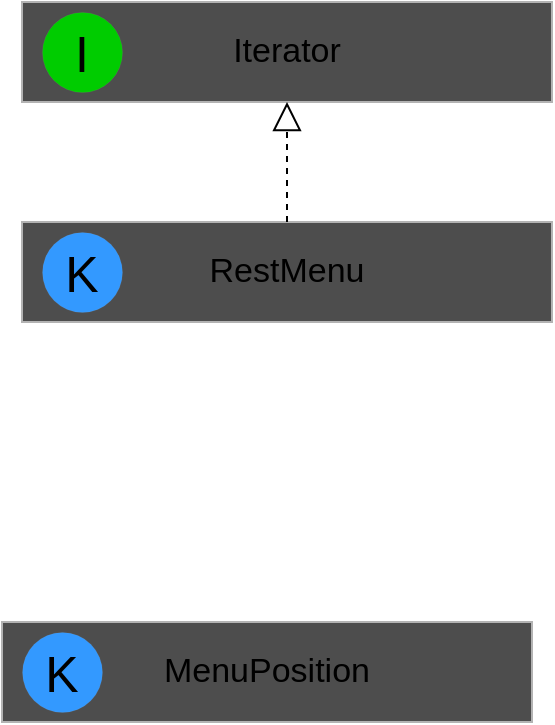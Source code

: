 <mxfile version="20.5.3" type="embed"><diagram id="xlgT1kHV57B-XcPqCDOm" name="Page-1"><mxGraphModel dx="590" dy="563" grid="1" gridSize="10" guides="1" tooltips="1" connect="1" arrows="1" fold="1" page="1" pageScale="1" pageWidth="850" pageHeight="1100" math="0" shadow="0"><root><mxCell id="0"/><mxCell id="1" parent="0"/><mxCell id="2" value="&lt;font style=&quot;font-size: 17px;&quot;&gt;Iterator&lt;/font&gt;" style="rounded=0;whiteSpace=wrap;html=1;fillColor=#4D4D4D;align=center;strokeColor=#B3B3B3;" vertex="1" parent="1"><mxGeometry x="180" y="50" width="265" height="50" as="geometry"/></mxCell><mxCell id="3" value="I" style="ellipse;whiteSpace=wrap;html=1;aspect=fixed;strokeColor=#B3B3B3;strokeWidth=0;fontSize=25;fontColor=#000000;fillColor=#00CC00;" vertex="1" parent="1"><mxGeometry x="190" y="55" width="40" height="40" as="geometry"/></mxCell><mxCell id="4" value="&lt;span style=&quot;font-size: 17px;&quot;&gt;RestMenu&lt;/span&gt;" style="rounded=0;whiteSpace=wrap;html=1;fillColor=#4D4D4D;align=center;strokeColor=#B3B3B3;" vertex="1" parent="1"><mxGeometry x="180" y="160" width="265" height="50" as="geometry"/></mxCell><mxCell id="5" value="K" style="ellipse;whiteSpace=wrap;html=1;aspect=fixed;strokeColor=#B3B3B3;strokeWidth=0;fontSize=25;fontColor=#000000;fillColor=#3399FF;" vertex="1" parent="1"><mxGeometry x="190" y="165" width="40" height="40" as="geometry"/></mxCell><mxCell id="6" value="&lt;font style=&quot;font-size: 17px;&quot;&gt;MenuPosition&lt;/font&gt;" style="rounded=0;whiteSpace=wrap;html=1;fillColor=#4D4D4D;align=center;strokeColor=#B3B3B3;" vertex="1" parent="1"><mxGeometry x="170" y="360" width="265" height="50" as="geometry"/></mxCell><mxCell id="7" value="K" style="ellipse;whiteSpace=wrap;html=1;aspect=fixed;strokeColor=#B3B3B3;strokeWidth=0;fontSize=25;fontColor=#000000;fillColor=#3399FF;" vertex="1" parent="1"><mxGeometry x="180" y="365" width="40" height="40" as="geometry"/></mxCell><mxCell id="8" value="" style="endArrow=block;dashed=1;endFill=0;endSize=12;html=1;rounded=0;entryX=0.5;entryY=1;entryDx=0;entryDy=0;exitX=0.5;exitY=0;exitDx=0;exitDy=0;" edge="1" parent="1" source="4" target="2"><mxGeometry width="160" relative="1" as="geometry"><mxPoint x="220" y="290" as="sourcePoint"/><mxPoint x="380" y="290" as="targetPoint"/></mxGeometry></mxCell></root></mxGraphModel></diagram></mxfile>